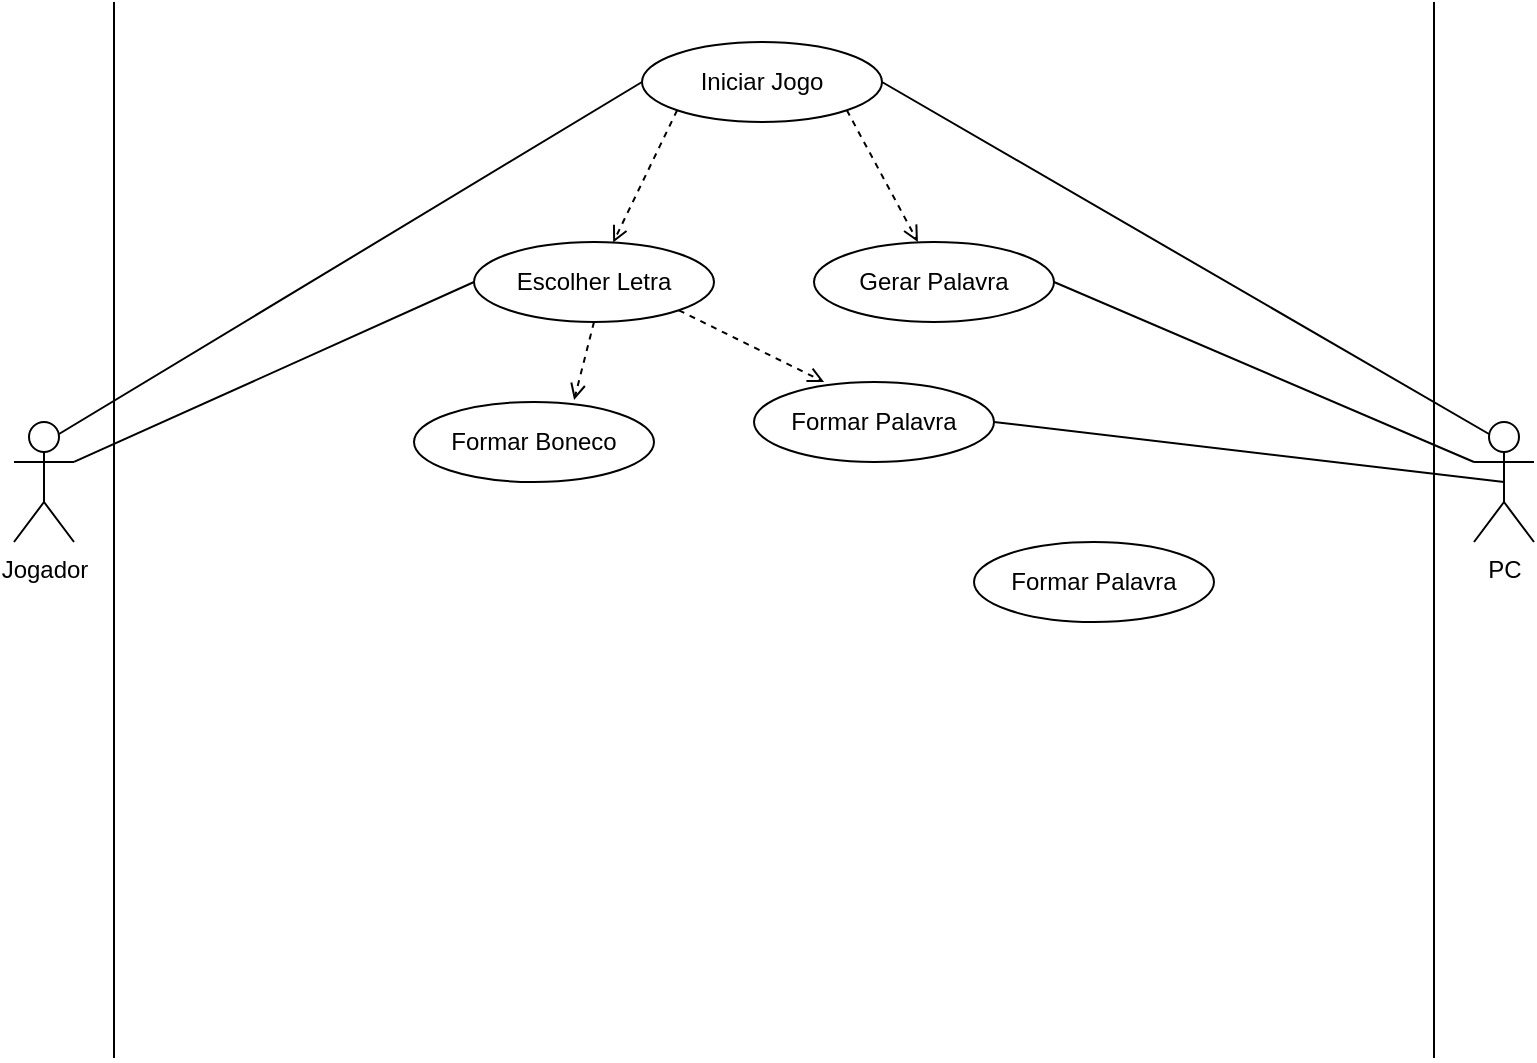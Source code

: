 <mxfile version="21.7.4" type="github">
  <diagram name="Página-1" id="V4t8GfsMlWRmEYO1IIV9">
    <mxGraphModel dx="839" dy="485" grid="1" gridSize="10" guides="1" tooltips="1" connect="1" arrows="1" fold="1" page="1" pageScale="1" pageWidth="827" pageHeight="1169" math="0" shadow="0">
      <root>
        <mxCell id="0" />
        <mxCell id="1" parent="0" />
        <mxCell id="dDlyrQ1A37fZzW3KSm0V-8" style="rounded=0;orthogonalLoop=1;jettySize=auto;html=1;exitX=1;exitY=0.333;exitDx=0;exitDy=0;exitPerimeter=0;entryX=0;entryY=0.5;entryDx=0;entryDy=0;endArrow=none;endFill=0;" edge="1" parent="1" source="DMw8gOFH7Z2vEqlTROIP-1" target="dDlyrQ1A37fZzW3KSm0V-3">
          <mxGeometry relative="1" as="geometry" />
        </mxCell>
        <mxCell id="DMw8gOFH7Z2vEqlTROIP-1" value="Jogador" style="shape=umlActor;verticalLabelPosition=bottom;verticalAlign=top;html=1;outlineConnect=0;" parent="1" vertex="1">
          <mxGeometry x="40" y="220" width="30" height="60" as="geometry" />
        </mxCell>
        <mxCell id="DMw8gOFH7Z2vEqlTROIP-2" value="" style="endArrow=none;html=1;rounded=0;" parent="1" edge="1">
          <mxGeometry width="50" height="50" relative="1" as="geometry">
            <mxPoint x="90" y="538" as="sourcePoint" />
            <mxPoint x="90" y="10" as="targetPoint" />
          </mxGeometry>
        </mxCell>
        <mxCell id="dDlyrQ1A37fZzW3KSm0V-4" style="rounded=0;orthogonalLoop=1;jettySize=auto;html=1;exitX=0.25;exitY=0.1;exitDx=0;exitDy=0;exitPerimeter=0;entryX=1;entryY=0.5;entryDx=0;entryDy=0;endArrow=none;endFill=0;" edge="1" parent="1" source="DMw8gOFH7Z2vEqlTROIP-3" target="dDlyrQ1A37fZzW3KSm0V-1">
          <mxGeometry relative="1" as="geometry" />
        </mxCell>
        <mxCell id="dDlyrQ1A37fZzW3KSm0V-9" style="rounded=0;orthogonalLoop=1;jettySize=auto;html=1;exitX=0;exitY=0.333;exitDx=0;exitDy=0;exitPerimeter=0;entryX=1;entryY=0.5;entryDx=0;entryDy=0;endArrow=none;endFill=0;" edge="1" parent="1" source="DMw8gOFH7Z2vEqlTROIP-3" target="dDlyrQ1A37fZzW3KSm0V-2">
          <mxGeometry relative="1" as="geometry" />
        </mxCell>
        <mxCell id="dDlyrQ1A37fZzW3KSm0V-11" style="rounded=0;orthogonalLoop=1;jettySize=auto;html=1;exitX=0.5;exitY=0.5;exitDx=0;exitDy=0;exitPerimeter=0;entryX=1;entryY=0.5;entryDx=0;entryDy=0;endArrow=none;endFill=0;" edge="1" parent="1" source="DMw8gOFH7Z2vEqlTROIP-3" target="dDlyrQ1A37fZzW3KSm0V-10">
          <mxGeometry relative="1" as="geometry" />
        </mxCell>
        <mxCell id="DMw8gOFH7Z2vEqlTROIP-3" value="PC" style="shape=umlActor;verticalLabelPosition=bottom;verticalAlign=top;html=1;outlineConnect=0;" parent="1" vertex="1">
          <mxGeometry x="770" y="220" width="30" height="60" as="geometry" />
        </mxCell>
        <mxCell id="DMw8gOFH7Z2vEqlTROIP-5" value="" style="endArrow=none;html=1;rounded=0;" parent="1" edge="1">
          <mxGeometry width="50" height="50" relative="1" as="geometry">
            <mxPoint x="750" y="538" as="sourcePoint" />
            <mxPoint x="750" y="10" as="targetPoint" />
          </mxGeometry>
        </mxCell>
        <mxCell id="dDlyrQ1A37fZzW3KSm0V-6" style="rounded=0;orthogonalLoop=1;jettySize=auto;html=1;exitX=1;exitY=1;exitDx=0;exitDy=0;entryX=0.433;entryY=0;entryDx=0;entryDy=0;entryPerimeter=0;dashed=1;endArrow=open;endFill=0;" edge="1" parent="1" source="dDlyrQ1A37fZzW3KSm0V-1" target="dDlyrQ1A37fZzW3KSm0V-2">
          <mxGeometry relative="1" as="geometry" />
        </mxCell>
        <mxCell id="dDlyrQ1A37fZzW3KSm0V-7" style="rounded=0;orthogonalLoop=1;jettySize=auto;html=1;exitX=0;exitY=1;exitDx=0;exitDy=0;endArrow=open;endFill=0;dashed=1;" edge="1" parent="1" source="dDlyrQ1A37fZzW3KSm0V-1" target="dDlyrQ1A37fZzW3KSm0V-3">
          <mxGeometry relative="1" as="geometry" />
        </mxCell>
        <mxCell id="dDlyrQ1A37fZzW3KSm0V-1" value="Iniciar Jogo" style="ellipse;whiteSpace=wrap;html=1;" vertex="1" parent="1">
          <mxGeometry x="354" y="30" width="120" height="40" as="geometry" />
        </mxCell>
        <mxCell id="dDlyrQ1A37fZzW3KSm0V-2" value="Gerar Palavra" style="ellipse;whiteSpace=wrap;html=1;" vertex="1" parent="1">
          <mxGeometry x="440" y="130" width="120" height="40" as="geometry" />
        </mxCell>
        <mxCell id="dDlyrQ1A37fZzW3KSm0V-13" style="rounded=0;orthogonalLoop=1;jettySize=auto;html=1;exitX=1;exitY=1;exitDx=0;exitDy=0;entryX=0.292;entryY=0;entryDx=0;entryDy=0;entryPerimeter=0;dashed=1;endArrow=open;endFill=0;" edge="1" parent="1" source="dDlyrQ1A37fZzW3KSm0V-3" target="dDlyrQ1A37fZzW3KSm0V-10">
          <mxGeometry relative="1" as="geometry">
            <mxPoint x="436" y="210" as="targetPoint" />
          </mxGeometry>
        </mxCell>
        <mxCell id="dDlyrQ1A37fZzW3KSm0V-14" style="rounded=0;orthogonalLoop=1;jettySize=auto;html=1;exitX=0.5;exitY=1;exitDx=0;exitDy=0;entryX=0.667;entryY=-0.025;entryDx=0;entryDy=0;entryPerimeter=0;dashed=1;endArrow=open;endFill=0;" edge="1" parent="1" source="dDlyrQ1A37fZzW3KSm0V-3" target="dDlyrQ1A37fZzW3KSm0V-12">
          <mxGeometry relative="1" as="geometry" />
        </mxCell>
        <mxCell id="dDlyrQ1A37fZzW3KSm0V-3" value="Escolher Letra" style="ellipse;whiteSpace=wrap;html=1;" vertex="1" parent="1">
          <mxGeometry x="270" y="130" width="120" height="40" as="geometry" />
        </mxCell>
        <mxCell id="dDlyrQ1A37fZzW3KSm0V-5" style="rounded=0;orthogonalLoop=1;jettySize=auto;html=1;exitX=0.75;exitY=0.1;exitDx=0;exitDy=0;exitPerimeter=0;entryX=0;entryY=0.5;entryDx=0;entryDy=0;endArrow=none;endFill=0;" edge="1" parent="1" source="DMw8gOFH7Z2vEqlTROIP-1" target="dDlyrQ1A37fZzW3KSm0V-1">
          <mxGeometry relative="1" as="geometry">
            <mxPoint x="474" y="286" as="sourcePoint" />
            <mxPoint x="170" y="110" as="targetPoint" />
          </mxGeometry>
        </mxCell>
        <mxCell id="dDlyrQ1A37fZzW3KSm0V-10" value="Formar Palavra" style="ellipse;whiteSpace=wrap;html=1;" vertex="1" parent="1">
          <mxGeometry x="410" y="200" width="120" height="40" as="geometry" />
        </mxCell>
        <mxCell id="dDlyrQ1A37fZzW3KSm0V-12" value="Formar Boneco" style="ellipse;whiteSpace=wrap;html=1;" vertex="1" parent="1">
          <mxGeometry x="240" y="210" width="120" height="40" as="geometry" />
        </mxCell>
        <mxCell id="dDlyrQ1A37fZzW3KSm0V-15" value="Formar Palavra" style="ellipse;whiteSpace=wrap;html=1;" vertex="1" parent="1">
          <mxGeometry x="520" y="280" width="120" height="40" as="geometry" />
        </mxCell>
      </root>
    </mxGraphModel>
  </diagram>
</mxfile>
